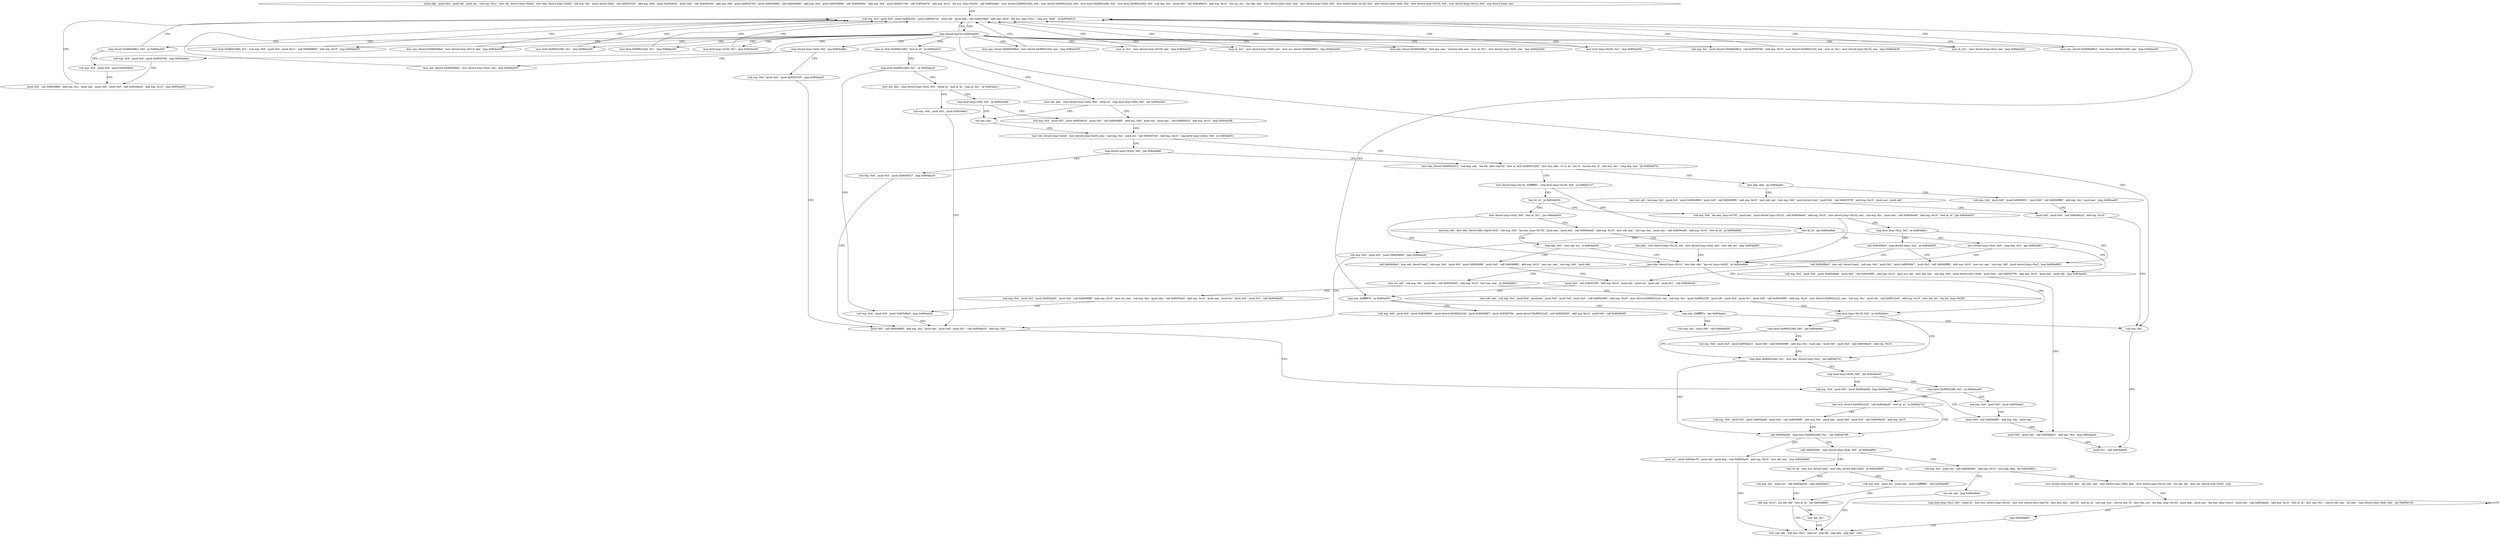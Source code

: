 digraph "func" {
"134521696" [label = "'push ebp', 'push ebx', 'push edi', 'push esi', 'sub esp, 0xcc', 'mov edi, dword [esp+0xe4]', 'mov ebp, dword [esp+0xe0]', 'sub esp, 0xc', 'push dword [edi]', 'call 0x8054320', 'add esp, 0x8', 'push 0x805dc5c', 'push 0x6', 'call 0x8049c90', 'add esp, 0x8', 'push 0x805d763', 'push 0x805d88b', 'call 0x8049d90', 'add esp, 0x4', 'push 0x805d88b', 'call 0x8049940', 'add esp, 0x4', 'push 0x8051100', 'call 0x805c870', 'add esp, 0x10', 'lea ecx, [esp+0x20]', 'call 0x804aab0', 'mov dword [0x80622d0], 0x0', 'mov dword [0x80622d4], 0x0', 'mov byte [0x80622d8], 0x0', 'mov byte [0x80622d9], 0x0', 'sub esp, 0xc', 'push 0x0', 'call 0x8049e20', 'add esp, 0x10', 'xor esi, esi', 'xor ebx, ebx', 'mov dword [esp+0xc], 0x0', 'mov dword [esp+0x4], 0x0', 'mov dword [esp+0x18], 0x0', 'mov dword [esp+0x8], 0x0', 'mov dword [esp+0x10], 0x0', 'mov dword [esp+0x1c], 0x0', 'nop dword [eax], eax', " ]
"134521904" [label = "'sub esp, 0xc', 'push 0x0', 'push 0x805cc0c', 'push 0x805d7c0', 'push edi', 'push ebp', 'call 0x80528a0', 'add esp, 0x20', 'lea ecx, [eax+0x1]', 'cmp ecx, 0x82', 'ja 0x804a91d', " ]
"134523165" [label = "'cmp eax, 0xffffff7d', 'je 0x804a93c', " ]
"134523196" [label = "'sub esp, 0x8', 'push 0x0', 'push 0x805d895', 'push dword [0x8062234]', 'push 0x805d887', 'push 0x805d75b', 'push dword [0x80622c4]', 'call 0x8058200', 'add esp, 0x14', 'push 0x0', 'call 0x8049a90', " ]
"134523172" [label = "'cmp eax, 0xffffff7e', 'jne 0x804aaa1', " ]
"134521944" [label = "'jmp dword [ecx*4+0x805ca00]', " ]
"134521951" [label = "'mov byte [0x80622da], 0x1', 'jmp 0x804a430', " ]
"134521960" [label = "'mov byte [esp+0x3f], 0x1', 'jmp 0x804a430', " ]
"134521967" [label = "'mov byte [0x80622d8], 0x1', 'sub esp, 0x8', 'push 0x0', 'push 0x11', 'call 0x80498b0', 'add esp, 0x10', 'jmp 0x804a430', " ]
"134521991" [label = "'mov eax, dword [0x806488c]', 'mov dword [esp+0x1c], eax', 'jmp 0x804a430', " ]
"134522002" [label = "'mov byte [0x80622d9], 0x1', 'jmp 0x804a430', " ]
"134522011" [label = "'sub esp, 0x4', 'push 0x5', 'push 0x805d7fb', 'jmp 0x804a4ba', " ]
"134522023" [label = "'cmp dword [0x806488c], 0x0', 'je 0x804a430', " ]
"134522070" [label = "'cmp dword [esp+0x4], 0x0', 'jne 0x804a96e', " ]
"134522095" [label = "'mov eax, dword [0x806488c]', 'test eax, eax', 'cmovne ebx, eax', 'mov al, 0x1', 'mov dword [esp+0x8], eax', 'jmp 0x804a430', " ]
"134522116" [label = "'mov al, 0x1', 'mov dword [esp+0xc], eax', 'jmp 0x804a430', " ]
"134522127" [label = "'mov eax, dword [0x806488c]', 'mov dword [0x80622d0], eax', 'jmp 0x804a430', " ]
"134522142" [label = "'mov eax, dword [0x806488c]', 'mov dword [0x80622d4], eax', 'jmp 0x804a430', " ]
"134522157" [label = "'mov al, 0x1', 'mov dword [esp+0x18], eax', 'jmp 0x804a430', " ]
"134522168" [label = "'mov al, 0x1', 'mov dword [esp+0x8], eax', 'mov esi, dword [0x806488c]', 'jmp 0x804a430', " ]
"134522185" [label = "'mov byte [esp+0x54], 0x1', 'jmp 0x804a430', " ]
"134522195" [label = "'sub esp, 0xc', 'push dword [0x806488c]', 'call 0x8058760', 'add esp, 0x10', 'mov dword [0x8062220], eax', 'mov al, 0x1', 'mov dword [esp+0x10], eax', 'jmp 0x804a430', " ]
"134522228" [label = "'mov al, byte [0x80622d9]', 'test al, al', 'je 0x804a5c5', " ]
"134523553" [label = "'sub esp, 0xc', " ]
"134523183" [label = "'sub esp, 0xc', 'push 0x0', 'call 0x804a000', " ]
"134522042" [label = "'push 0x0', 'call 0x80498f0', 'add esp, 0xc', 'push eax', 'push 0x0', 'push 0x0', 'call 0x8049a20', 'add esp, 0x10', 'jmp 0x804a430', " ]
"134522032" [label = "'sub esp, 0x4', 'push 0x5', 'push 0x805d844', " ]
"134523246" [label = "'sub esp, 0x4', 'push 0x5', 'push 0x805d7d5', 'jmp 0x804aa26', " ]
"134522081" [label = "'mov eax, dword [0x806488c]', 'mov dword [esp+0x4], eax', 'jmp 0x804a430', " ]
"134522309" [label = "'mov edi, ebx', 'cmp dword [esp+0x4], 0x0', 'setne bl', 'cmp byte [esp+0x8], 0x0', 'jne 0x804a5a5', " ]
"134522237" [label = "'cmp byte [0x80622d8], 0x1', 'je 0x804aa10', " ]
"134523556" [label = "'push 0x1', 'call 0x804a000', " ]
"134523430" [label = "'push 0x0', 'call 0x80498f0', 'add esp, 0xc', 'push eax', 'push 0x0', 'push 0x1', 'call 0x8049a20', 'add esp, 0x4', " ]
"134522277" [label = "'sub esp, 0x4', 'push 0x5', 'push 0x805d91b', 'push 0x0', 'call 0x80498f0', 'add esp, 0x8', 'push edi', 'push eax', 'call 0x8050f10', 'add esp, 0x10', 'jmp 0x804a5d8', " ]
"134522326" [label = "'xor eax, eax', " ]
"134523408" [label = "'sub esp, 0x4', 'push 0x5', 'push 0x805d8a5', 'jmp 0x804aa26', " ]
"134522250" [label = "'mov edi, ebx', 'cmp dword [esp+0x4], 0x0', 'setne bl', 'and al, bl', 'cmp al, 0x1', 'je 0x804aa1c', " ]
"134523453" [label = "'sub esp, 0x4', 'push 0x5', 'push 0x805da5d', 'jmp 0x804aa53', " ]
"134522328" [label = "'mov edi, dword [esp+0xe4]', 'mov dword [esp+0x20], eax', 'sub esp, 0xc', 'push esi', 'call 0x80507d0', 'add esp, 0x10', 'cmp byte [esp+0x4b], 0x0', 'je 0x804a601', " ]
"134523420" [label = "'sub esp, 0x4', 'push 0x5', 'push 0x805d8e2', " ]
"134522270" [label = "'cmp byte [esp+0x8], 0x0', 'je 0x804a5d6', " ]
"134523475" [label = "'push 0x0', 'call 0x80498f0', 'add esp, 0xc', 'push eax', " ]
"134523486" [label = "'push 0x0', 'push 0x0', 'call 0x8049a20', 'add esp, 0x4', 'jmp 0x804aaa4', " ]
"134522369" [label = "'mov eax, dword [0x806223c]', 'sub ebp, eax', 'lea edi, [edi+eax*4]', 'mov al, byte [0x80622d9]', 'mov ecx, ebx', 'or cl, al', 'not cl', 'movzx ecx, cl', 'and ecx, 0x1', 'cmp ebp, ecx', 'jle 0x804a97d', " ]
"134522358" [label = "'cmp dword [esp+0x44], 0x0', 'jne 0x804a99f', " ]
"134523261" [label = "'test ebp, ebp', 'jg 0x804aa6c', " ]
"134522404" [label = "'mov dword [esp+0x14], 0xffffff9c', 'cmp byte [esp+0x18], 0x0', 'je 0x804a7e7', " ]
"134523295" [label = "'sub esp, 0x4', 'push 0x5', 'push 0x805d927', 'jmp 0x804aa26', " ]
"134523500" [label = "'mov esi, edi', 'sub esp, 0x4', 'push 0x5', 'push 0x805d966', 'push 0x0', 'call 0x80498f0', 'add esp, 0x10', 'mov edi, eax', 'sub esp, 0x8', 'push dword [esi]', 'push 0x4', 'call 0x80557f0', 'add esp, 0x10', 'push eax', 'push edi', " ]
"134523269" [label = "'sub esp, 0x4', 'push 0x5', 'push 0x805d951', 'push 0x0', 'call 0x80498f0', 'add esp, 0xc', 'push eax', 'jmp 0x804aa95', " ]
"134522855" [label = "'test bl, bl', 'je 0x804a855', " ]
"134522423" [label = "'test bl, bl', 'jne 0x804a9ab', " ]
"134523541" [label = "'push 0x0', 'push 0x0', 'call 0x8049a20', 'add esp, 0x10', " ]
"134522965" [label = "'mov dword [esp+0x4], 0x0', 'test al, 0x1', 'jne 0x804a650', " ]
"134522859" [label = "'sub esp, 0x8', 'lea eax, [esp+0x70]', 'push eax', 'push dword [esp+0x10]', 'call 0x8056ee0', 'add esp, 0x10', 'mov dword [esp+0x14], eax', 'sub esp, 0xc', 'push eax', 'call 0x8056ed0', 'add esp, 0x10', 'test al, al', 'jne 0x804a650', " ]
"134523307" [label = "'sub esp, 0x4', 'push 0x5', 'push 0x805d990', 'jmp 0x804aa26', " ]
"134522431" [label = "'mov dword [esp+0x4], 0x0', 'cmp ebp, 0x3', 'jge 0x804a9b7', " ]
"134522448" [label = "'mov ebx, dword [esp+0x1c]', 'test ebx, ebx', 'lea esi, [esp+0x20]', 'je 0x804a6bb', " ]
"134522981" [label = "'mov esi, edi', 'mov ebx, dword [edi+ebp*4-0x4]', 'sub esp, 0x8', 'lea eax, [esp+0x70]', 'push eax', 'push ebx', 'call 0x8056ee0', 'add esp, 0x10', 'mov edi, eax', 'sub esp, 0xc', 'push eax', 'call 0x8056ed0', 'add esp, 0x10', 'test al, al', 'je 0x804a8dd', " ]
"134522903" [label = "'cmp byte [esp+0xc], 0x0', 'je 0x804a82c', " ]
"134523319" [label = "'sub esp, 0x4', 'push 0x5', 'push 0x805d9d6', 'push 0x0', 'call 0x80498f0', 'add esp, 0x10', 'mov ecx, edi', 'mov edi, eax', 'sub esp, 0x8', 'push dword [ecx+0x8]', 'push 0x4', 'call 0x80557f0', 'add esp, 0x10', 'push eax', 'push edi', 'jmp 0x804aa5e', " ]
"134522555" [label = "'cmp byte [esp+0x10], 0x0', 'je 0x804a6ec', " ]
"134522460" [label = "'mov esi, edi', 'sub esp, 0xc', 'push ebx', 'call 0x8053d40', 'add esp, 0x10', 'test eax, eax', 'je 0x804a9e3', " ]
"134523101" [label = "'cmp ebp, 0x3', 'mov edi, esi', 'jl 0x804a650', " ]
"134523022" [label = "'dec ebp', 'mov dword [esp+0x14], edi', 'mov dword [esp+0x4], ebx', 'mov edi, esi', 'jmp 0x804a650', " ]
"134522924" [label = "'call 0x8049bc0', 'mov edi, dword [eax]', 'sub esp, 0x4', 'push 0x5', 'push 0x805d9e7', 'push 0x0', 'call 0x80498f0', 'add esp, 0x10', 'mov esi, eax', 'sub esp, 0x8', 'push dword [esp+0xc]', 'jmp 0x804a909', " ]
"134522910" [label = "'call 0x8049bc0', 'cmp dword [eax], 0x2', 'je 0x804a650', " ]
"134522604" [label = "'cmp byte [0x80622da], 0x1', 'mov ebx, dword [esp+0xc]', 'jne 0x804a741', " ]
"134522562" [label = "'cmp byte [0x80622d8], 0x0', 'jne 0x804a6ec', " ]
"134523363" [label = "'sub esp, 0x4', 'push 0x5', 'push 0x805da05', 'push 0x0', 'call 0x80498f0', 'add esp, 0x10', 'mov esi, eax', 'sub esp, 0xc', 'push ebx', 'call 0x8055ac0', 'add esp, 0x10', 'push eax', 'push esi', 'push 0x0', 'push 0x1', 'call 0x8049a20', " ]
"134522482" [label = "'mov edi, eax', 'sub esp, 0xc', 'push 0x0', 'push eax', 'push 0x0', 'push 0x0', 'push 0x0', 'call 0x8054080', 'add esp, 0x20', 'mov dword [0x8062224], eax', 'sub esp, 0xc', 'push 0x8062228', 'push edi', 'push 0x0', 'push 0x1', 'push 0x0', 'call 0x8054080', 'add esp, 0x20', 'mov dword [0x806222c], eax', 'sub esp, 0xc', 'push edi', 'call 0x8051be0', 'add esp, 0x10', 'mov edi, esi', 'lea esi, [esp+0x20]', " ]
"134523112" [label = "'call 0x8049bc0', 'mov edi, dword [eax]', 'sub esp, 0x4', 'push 0x5', 'push 0x805d9fb', 'push 0x0', 'call 0x80498f0', 'add esp, 0x10', 'mov esi, eax', 'sub esp, 0x8', 'push ebx', " ]
"134523145" [label = "'push 0x4', 'call 0x80557f0', 'add esp, 0x10', 'push eax', 'push esi', 'push edi', 'push 0x1', 'call 0x8049a20', " ]
"134522689" [label = "'call 0x804ab50', 'cmp byte [0x80622d9], 0x1', 'jne 0x804a766', " ]
"134522617" [label = "'cmp byte [esp+0x3f], 0x0', 'jne 0x804aa3d', " ]
"134522571" [label = "'sub esp, 0x4', 'push 0x5', 'push 0x805da15', 'push 0x0', 'call 0x80498f0', 'add esp, 0xc', 'push eax', 'push 0x0', 'push 0x0', 'call 0x8049a20', 'add esp, 0x10', " ]
"134522726" [label = "'call 0x80500e0', 'cmp dword [esp+0x4], 0x0', 'je 0x804a89e', " ]
"134522703" [label = "'push esi', 'push 0x804ac70', 'push edi', 'push ebp', 'call 0x8056ac0', 'add esp, 0x10', 'mov edi, eax', 'jmp 0x804a8d0', " ]
"134522628" [label = "'cmp byte [0x80622d8], 0x1', 'je 0x804aa49', " ]
"134523038" [label = "'test bl, bl', 'mov ecx, dword [edi]', 'mov edx, dword [edi+0x4]', 'je 0x804a8b6', " ]
"134522742" [label = "'sub esp, 0xc', 'push esi', 'call 0x804b9e0', 'add esp, 0x10', 'test ebp, ebp', 'jle 0x804a8b2', " ]
"134523088" [label = "'mov eax, edi', 'add esp, 0xcc', 'pop esi', 'pop edi', 'pop ebx', 'pop ebp', 'retn', " ]
"134523465" [label = "'sub esp, 0x4', 'push 0x5', 'push 0x805daa5', " ]
"134522641" [label = "'mov ecx, dword [0x8062224]', 'call 0x804ab40', 'test al, al', 'je 0x804a741', " ]
"134523062" [label = "'sub esp, 0x4', 'push esi', 'push edx', 'push 0xffffff9c', 'call 0x804ad60', " ]
"134523047" [label = "'sub esp, 0xc', 'push esi', 'call 0x804ad20', 'jmp 0x804a8c2', " ]
"134523058" [label = "'xor edi, edi', 'jmp 0x804a8d0', " ]
"134522762" [label = "'mov dword [esp+0xc], ebx', 'xor ebx, ebx', 'mov dword [esp+0x8], ebp', 'mov dword [esp+0x10], edi', 'xor edi, edi', 'mov esi, dword [esp+0x4]', 'nop', " ]
"134522656" [label = "'sub esp, 0x4', 'push 0x5', 'push 0x805dadf', 'push 0x0', 'call 0x80498f0', 'add esp, 0xc', 'push eax', 'push 0x0', 'push 0x0', 'call 0x8049a20', 'add esp, 0x10', " ]
"134523074" [label = "'add esp, 0x10', 'xor edi, edi', 'test al, al', 'jne 0x804a8d0', " ]
"134522784" [label = "'cmp byte [esp+0xc], 0x0', 'setne al', 'mov ecx, dword [esp+0x10]', 'mov ecx, dword [ecx+ebx*4]', 'test ebx, ebx', 'sete dl', 'and dl, al', 'sub esp, 0x4', 'movzx eax, dl', 'mov edx, esi', 'lea ebp, [esp+0x18]', 'push ebp', 'push eax', 'lea eax, [esp+0x2c]', 'push eax', 'call 0x804aea0', 'add esp, 0x10', 'test al, al', 'mov eax, 0x1', 'cmove edi, eax', 'inc ebx', 'cmp dword [esp+0x8], ebx', 'jne 0x804a7a0', " ]
"134523083" [label = "'mov edi, 0x1', " ]
"134522850" [label = "'jmp 0x804a8d0', " ]
"134521696" -> "134521904" [ label = "CFG" ]
"134521904" -> "134523165" [ label = "CFG" ]
"134521904" -> "134521944" [ label = "CFG" ]
"134523165" -> "134523196" [ label = "CFG" ]
"134523165" -> "134523172" [ label = "CFG" ]
"134523172" -> "134523553" [ label = "CFG" ]
"134523172" -> "134523183" [ label = "CFG" ]
"134521944" -> "134521904" [ label = "CFG" ]
"134521944" -> "134521951" [ label = "CFG" ]
"134521944" -> "134521960" [ label = "CFG" ]
"134521944" -> "134521967" [ label = "CFG" ]
"134521944" -> "134521991" [ label = "CFG" ]
"134521944" -> "134522002" [ label = "CFG" ]
"134521944" -> "134522011" [ label = "CFG" ]
"134521944" -> "134522023" [ label = "CFG" ]
"134521944" -> "134522070" [ label = "CFG" ]
"134521944" -> "134522095" [ label = "CFG" ]
"134521944" -> "134522116" [ label = "CFG" ]
"134521944" -> "134522127" [ label = "CFG" ]
"134521944" -> "134522142" [ label = "CFG" ]
"134521944" -> "134522157" [ label = "CFG" ]
"134521944" -> "134522168" [ label = "CFG" ]
"134521944" -> "134522185" [ label = "CFG" ]
"134521944" -> "134522195" [ label = "CFG" ]
"134521944" -> "134522228" [ label = "CFG" ]
"134521944" -> "134523553" [ label = "CFG" ]
"134521951" -> "134521904" [ label = "CFG" ]
"134521960" -> "134521904" [ label = "CFG" ]
"134521967" -> "134521904" [ label = "CFG" ]
"134521991" -> "134521904" [ label = "CFG" ]
"134522002" -> "134521904" [ label = "CFG" ]
"134522011" -> "134522042" [ label = "CFG" ]
"134522023" -> "134521904" [ label = "CFG" ]
"134522023" -> "134522032" [ label = "CFG" ]
"134522070" -> "134523246" [ label = "CFG" ]
"134522070" -> "134522081" [ label = "CFG" ]
"134522095" -> "134521904" [ label = "CFG" ]
"134522116" -> "134521904" [ label = "CFG" ]
"134522127" -> "134521904" [ label = "CFG" ]
"134522142" -> "134521904" [ label = "CFG" ]
"134522157" -> "134521904" [ label = "CFG" ]
"134522168" -> "134521904" [ label = "CFG" ]
"134522185" -> "134521904" [ label = "CFG" ]
"134522195" -> "134521904" [ label = "CFG" ]
"134522228" -> "134522309" [ label = "CFG" ]
"134522228" -> "134522237" [ label = "CFG" ]
"134523553" -> "134523556" [ label = "CFG" ]
"134522042" -> "134521904" [ label = "CFG" ]
"134522032" -> "134522042" [ label = "CFG" ]
"134523246" -> "134523430" [ label = "CFG" ]
"134522081" -> "134521904" [ label = "CFG" ]
"134522309" -> "134522277" [ label = "CFG" ]
"134522309" -> "134522326" [ label = "CFG" ]
"134522237" -> "134523408" [ label = "CFG" ]
"134522237" -> "134522250" [ label = "CFG" ]
"134523430" -> "134523453" [ label = "CFG" ]
"134522277" -> "134522328" [ label = "CFG" ]
"134522326" -> "134522328" [ label = "CFG" ]
"134523408" -> "134523430" [ label = "CFG" ]
"134522250" -> "134523420" [ label = "CFG" ]
"134522250" -> "134522270" [ label = "CFG" ]
"134523453" -> "134523475" [ label = "CFG" ]
"134522328" -> "134522369" [ label = "CFG" ]
"134522328" -> "134522358" [ label = "CFG" ]
"134523420" -> "134523430" [ label = "CFG" ]
"134522270" -> "134522326" [ label = "CFG" ]
"134522270" -> "134522277" [ label = "CFG" ]
"134523475" -> "134523486" [ label = "CFG" ]
"134523486" -> "134523556" [ label = "CFG" ]
"134522369" -> "134523261" [ label = "CFG" ]
"134522369" -> "134522404" [ label = "CFG" ]
"134522358" -> "134523295" [ label = "CFG" ]
"134522358" -> "134522369" [ label = "CFG" ]
"134523261" -> "134523500" [ label = "CFG" ]
"134523261" -> "134523269" [ label = "CFG" ]
"134522404" -> "134522855" [ label = "CFG" ]
"134522404" -> "134522423" [ label = "CFG" ]
"134523295" -> "134523430" [ label = "CFG" ]
"134523500" -> "134523541" [ label = "CFG" ]
"134523269" -> "134523541" [ label = "CFG" ]
"134522855" -> "134522965" [ label = "CFG" ]
"134522855" -> "134522859" [ label = "CFG" ]
"134522423" -> "134523307" [ label = "CFG" ]
"134522423" -> "134522431" [ label = "CFG" ]
"134523541" -> "134523553" [ label = "CFG" ]
"134522965" -> "134522448" [ label = "CFG" ]
"134522965" -> "134522981" [ label = "CFG" ]
"134522859" -> "134522448" [ label = "CFG" ]
"134522859" -> "134522903" [ label = "CFG" ]
"134523307" -> "134523430" [ label = "CFG" ]
"134522431" -> "134523319" [ label = "CFG" ]
"134522431" -> "134522448" [ label = "CFG" ]
"134522448" -> "134522555" [ label = "CFG" ]
"134522448" -> "134522460" [ label = "CFG" ]
"134522981" -> "134523101" [ label = "CFG" ]
"134522981" -> "134523022" [ label = "CFG" ]
"134522903" -> "134522924" [ label = "CFG" ]
"134522903" -> "134522910" [ label = "CFG" ]
"134523319" -> "134523486" [ label = "CFG" ]
"134522555" -> "134522604" [ label = "CFG" ]
"134522555" -> "134522562" [ label = "CFG" ]
"134522460" -> "134523363" [ label = "CFG" ]
"134522460" -> "134522482" [ label = "CFG" ]
"134523101" -> "134522448" [ label = "CFG" ]
"134523101" -> "134523112" [ label = "CFG" ]
"134523022" -> "134522448" [ label = "CFG" ]
"134522924" -> "134523145" [ label = "CFG" ]
"134522910" -> "134522448" [ label = "CFG" ]
"134522910" -> "134522924" [ label = "CFG" ]
"134522604" -> "134522689" [ label = "CFG" ]
"134522604" -> "134522617" [ label = "CFG" ]
"134522562" -> "134522604" [ label = "CFG" ]
"134522562" -> "134522571" [ label = "CFG" ]
"134523363" -> "134523408" [ label = "CFG" ]
"134522482" -> "134522555" [ label = "CFG" ]
"134523112" -> "134523145" [ label = "CFG" ]
"134523145" -> "134523165" [ label = "CFG" ]
"134522689" -> "134522726" [ label = "CFG" ]
"134522689" -> "134522703" [ label = "CFG" ]
"134522617" -> "134523453" [ label = "CFG" ]
"134522617" -> "134522628" [ label = "CFG" ]
"134522571" -> "134522604" [ label = "CFG" ]
"134522726" -> "134523038" [ label = "CFG" ]
"134522726" -> "134522742" [ label = "CFG" ]
"134522703" -> "134523088" [ label = "CFG" ]
"134522628" -> "134523465" [ label = "CFG" ]
"134522628" -> "134522641" [ label = "CFG" ]
"134523038" -> "134523062" [ label = "CFG" ]
"134523038" -> "134523047" [ label = "CFG" ]
"134522742" -> "134523058" [ label = "CFG" ]
"134522742" -> "134522762" [ label = "CFG" ]
"134523465" -> "134523475" [ label = "CFG" ]
"134522641" -> "134522689" [ label = "CFG" ]
"134522641" -> "134522656" [ label = "CFG" ]
"134523062" -> "134523074" [ label = "CFG" ]
"134523047" -> "134523074" [ label = "CFG" ]
"134523058" -> "134523088" [ label = "CFG" ]
"134522762" -> "134522784" [ label = "CFG" ]
"134522656" -> "134522689" [ label = "CFG" ]
"134523074" -> "134523088" [ label = "CFG" ]
"134523074" -> "134523083" [ label = "CFG" ]
"134522784" -> "134522784" [ label = "CFG" ]
"134522784" -> "134522850" [ label = "CFG" ]
"134523083" -> "134523088" [ label = "CFG" ]
"134522850" -> "134523088" [ label = "CFG" ]
}
